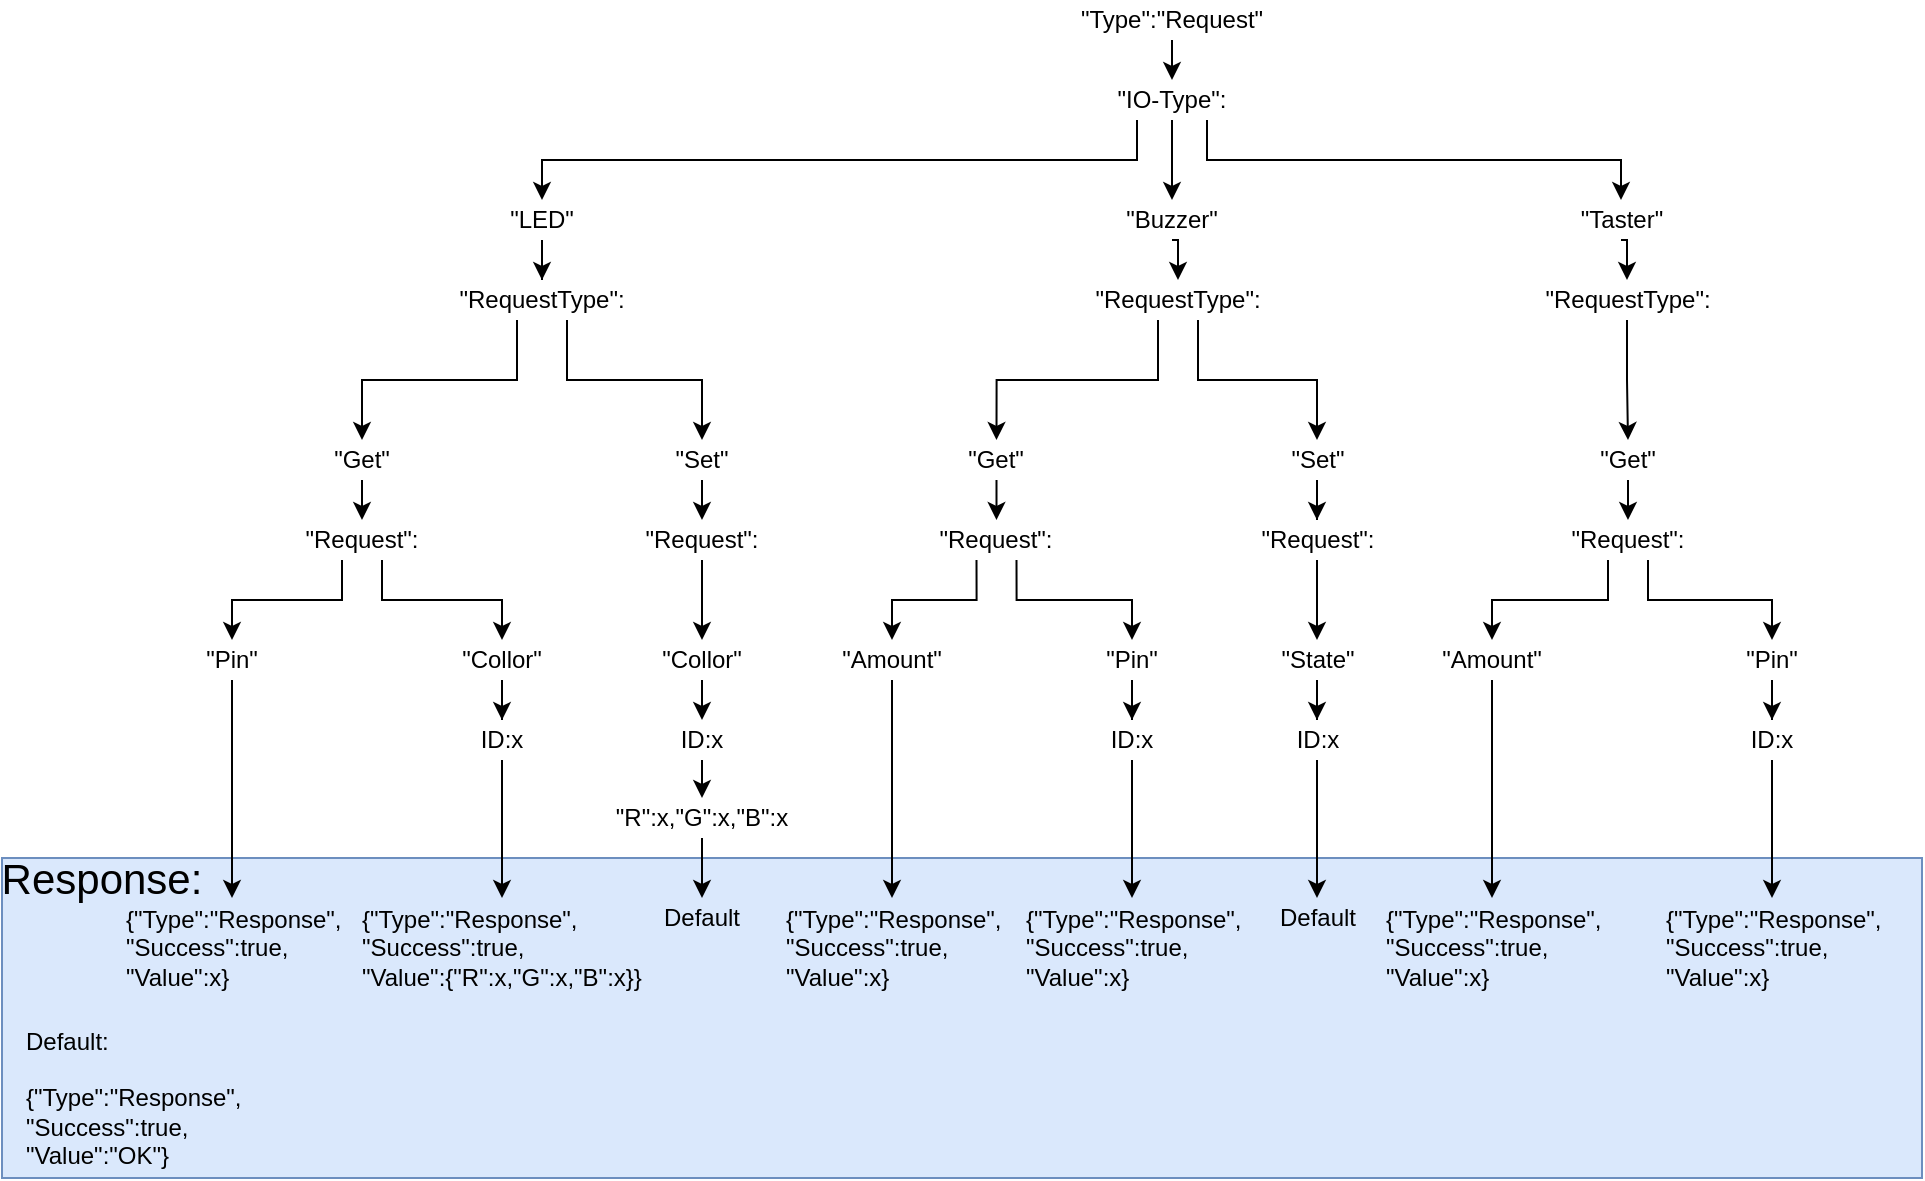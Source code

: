 <mxfile version="14.6.13" type="device"><diagram id="pPmp7qDkxcPNNtQdCRXY" name="Seite-1"><mxGraphModel dx="1851" dy="592" grid="1" gridSize="10" guides="1" tooltips="1" connect="1" arrows="1" fold="1" page="1" pageScale="1" pageWidth="827" pageHeight="1169" math="0" shadow="0"><root><mxCell id="0"/><mxCell id="1" parent="0"/><mxCell id="J5CMwq5qaOZ6lLrPTMzF-108" value="" style="rounded=0;whiteSpace=wrap;html=1;align=left;fillColor=#dae8fc;strokeColor=#6c8ebf;" vertex="1" parent="1"><mxGeometry x="-140" y="580" width="960" height="160" as="geometry"/></mxCell><mxCell id="J5CMwq5qaOZ6lLrPTMzF-2" value="&lt;div&gt;&quot;Type&quot;:&quot;Request&quot;&lt;/div&gt;" style="text;whiteSpace=wrap;html=1;align=center;verticalAlign=middle;" vertex="1" parent="1"><mxGeometry x="390" y="151" width="110" height="20" as="geometry"/></mxCell><mxCell id="J5CMwq5qaOZ6lLrPTMzF-3" value="" style="endArrow=classic;html=1;exitX=0.5;exitY=1;exitDx=0;exitDy=0;entryX=0.5;entryY=0;entryDx=0;entryDy=0;" edge="1" parent="1" source="J5CMwq5qaOZ6lLrPTMzF-2" target="J5CMwq5qaOZ6lLrPTMzF-11"><mxGeometry width="50" height="50" relative="1" as="geometry"><mxPoint x="390" y="301" as="sourcePoint"/><mxPoint x="444.79" y="234" as="targetPoint"/></mxGeometry></mxCell><mxCell id="J5CMwq5qaOZ6lLrPTMzF-10" value="" style="edgeStyle=orthogonalEdgeStyle;rounded=0;orthogonalLoop=1;jettySize=auto;html=1;exitX=0.5;exitY=1;exitDx=0;exitDy=0;" edge="1" parent="1" source="J5CMwq5qaOZ6lLrPTMzF-11" target="J5CMwq5qaOZ6lLrPTMzF-8"><mxGeometry relative="1" as="geometry"><mxPoint x="445" y="256" as="sourcePoint"/></mxGeometry></mxCell><mxCell id="J5CMwq5qaOZ6lLrPTMzF-35" style="edgeStyle=orthogonalEdgeStyle;rounded=0;orthogonalLoop=1;jettySize=auto;html=1;exitX=0.5;exitY=1;exitDx=0;exitDy=0;" edge="1" parent="1" source="J5CMwq5qaOZ6lLrPTMzF-7" target="J5CMwq5qaOZ6lLrPTMzF-15"><mxGeometry relative="1" as="geometry"/></mxCell><mxCell id="J5CMwq5qaOZ6lLrPTMzF-7" value="&quot;LED&quot;" style="text;html=1;strokeColor=none;fillColor=none;align=center;verticalAlign=middle;whiteSpace=wrap;rounded=0;" vertex="1" parent="1"><mxGeometry x="110" y="251" width="40" height="20" as="geometry"/></mxCell><mxCell id="J5CMwq5qaOZ6lLrPTMzF-34" style="edgeStyle=orthogonalEdgeStyle;rounded=0;orthogonalLoop=1;jettySize=auto;html=1;exitX=0.5;exitY=1;exitDx=0;exitDy=0;entryX=0.5;entryY=0;entryDx=0;entryDy=0;" edge="1" parent="1" source="J5CMwq5qaOZ6lLrPTMzF-8" target="J5CMwq5qaOZ6lLrPTMzF-23"><mxGeometry relative="1" as="geometry"/></mxCell><mxCell id="J5CMwq5qaOZ6lLrPTMzF-8" value="&quot;Buzzer&quot;" style="text;html=1;strokeColor=none;fillColor=none;align=center;verticalAlign=middle;whiteSpace=wrap;rounded=0;" vertex="1" parent="1"><mxGeometry x="425" y="251" width="40" height="20" as="geometry"/></mxCell><mxCell id="J5CMwq5qaOZ6lLrPTMzF-33" style="edgeStyle=orthogonalEdgeStyle;rounded=0;orthogonalLoop=1;jettySize=auto;html=1;exitX=0.5;exitY=1;exitDx=0;exitDy=0;entryX=0.5;entryY=0;entryDx=0;entryDy=0;" edge="1" parent="1" source="J5CMwq5qaOZ6lLrPTMzF-9" target="J5CMwq5qaOZ6lLrPTMzF-28"><mxGeometry relative="1" as="geometry"/></mxCell><mxCell id="J5CMwq5qaOZ6lLrPTMzF-9" value="&quot;Taster&quot;" style="text;html=1;strokeColor=none;fillColor=none;align=center;verticalAlign=middle;whiteSpace=wrap;rounded=0;" vertex="1" parent="1"><mxGeometry x="649.5" y="251" width="40" height="20" as="geometry"/></mxCell><mxCell id="J5CMwq5qaOZ6lLrPTMzF-12" style="edgeStyle=orthogonalEdgeStyle;rounded=0;orthogonalLoop=1;jettySize=auto;html=1;exitX=0.25;exitY=1;exitDx=0;exitDy=0;entryX=0.5;entryY=0;entryDx=0;entryDy=0;" edge="1" parent="1" source="J5CMwq5qaOZ6lLrPTMzF-11" target="J5CMwq5qaOZ6lLrPTMzF-7"><mxGeometry relative="1" as="geometry"/></mxCell><mxCell id="J5CMwq5qaOZ6lLrPTMzF-13" style="edgeStyle=orthogonalEdgeStyle;rounded=0;orthogonalLoop=1;jettySize=auto;html=1;exitX=0.75;exitY=1;exitDx=0;exitDy=0;entryX=0.5;entryY=0;entryDx=0;entryDy=0;" edge="1" parent="1" source="J5CMwq5qaOZ6lLrPTMzF-11" target="J5CMwq5qaOZ6lLrPTMzF-9"><mxGeometry relative="1" as="geometry"/></mxCell><mxCell id="J5CMwq5qaOZ6lLrPTMzF-11" value="&quot;IO-Type&quot;:" style="text;html=1;strokeColor=none;fillColor=none;align=center;verticalAlign=middle;whiteSpace=wrap;rounded=0;" vertex="1" parent="1"><mxGeometry x="410" y="191" width="70" height="20" as="geometry"/></mxCell><mxCell id="J5CMwq5qaOZ6lLrPTMzF-19" style="edgeStyle=orthogonalEdgeStyle;rounded=0;orthogonalLoop=1;jettySize=auto;html=1;exitX=0.25;exitY=1;exitDx=0;exitDy=0;entryX=0.5;entryY=0;entryDx=0;entryDy=0;" edge="1" parent="1" source="J5CMwq5qaOZ6lLrPTMzF-15" target="J5CMwq5qaOZ6lLrPTMzF-17"><mxGeometry relative="1" as="geometry"/></mxCell><mxCell id="J5CMwq5qaOZ6lLrPTMzF-20" style="edgeStyle=orthogonalEdgeStyle;rounded=0;orthogonalLoop=1;jettySize=auto;html=1;exitX=0.75;exitY=1;exitDx=0;exitDy=0;entryX=0.5;entryY=0;entryDx=0;entryDy=0;" edge="1" parent="1" source="J5CMwq5qaOZ6lLrPTMzF-15" target="J5CMwq5qaOZ6lLrPTMzF-18"><mxGeometry relative="1" as="geometry"/></mxCell><mxCell id="J5CMwq5qaOZ6lLrPTMzF-15" value="&quot;RequestType&quot;:" style="text;html=1;strokeColor=none;fillColor=none;align=center;verticalAlign=middle;whiteSpace=wrap;rounded=0;" vertex="1" parent="1"><mxGeometry x="105" y="291" width="50" height="20" as="geometry"/></mxCell><mxCell id="J5CMwq5qaOZ6lLrPTMzF-41" style="edgeStyle=orthogonalEdgeStyle;rounded=0;orthogonalLoop=1;jettySize=auto;html=1;exitX=0.5;exitY=1;exitDx=0;exitDy=0;entryX=0.5;entryY=0;entryDx=0;entryDy=0;" edge="1" parent="1" source="J5CMwq5qaOZ6lLrPTMzF-17" target="J5CMwq5qaOZ6lLrPTMzF-36"><mxGeometry relative="1" as="geometry"/></mxCell><mxCell id="J5CMwq5qaOZ6lLrPTMzF-17" value="&quot;Get&quot;" style="text;html=1;strokeColor=none;fillColor=none;align=center;verticalAlign=middle;whiteSpace=wrap;rounded=0;" vertex="1" parent="1"><mxGeometry x="20" y="371" width="40" height="20" as="geometry"/></mxCell><mxCell id="J5CMwq5qaOZ6lLrPTMzF-42" style="edgeStyle=orthogonalEdgeStyle;rounded=0;orthogonalLoop=1;jettySize=auto;html=1;exitX=0.5;exitY=1;exitDx=0;exitDy=0;entryX=0.5;entryY=0;entryDx=0;entryDy=0;" edge="1" parent="1" source="J5CMwq5qaOZ6lLrPTMzF-18" target="J5CMwq5qaOZ6lLrPTMzF-37"><mxGeometry relative="1" as="geometry"/></mxCell><mxCell id="J5CMwq5qaOZ6lLrPTMzF-18" value="&quot;Set&quot;" style="text;html=1;strokeColor=none;fillColor=none;align=center;verticalAlign=middle;whiteSpace=wrap;rounded=0;" vertex="1" parent="1"><mxGeometry x="190" y="371" width="40" height="20" as="geometry"/></mxCell><mxCell id="J5CMwq5qaOZ6lLrPTMzF-21" style="edgeStyle=orthogonalEdgeStyle;rounded=0;orthogonalLoop=1;jettySize=auto;html=1;exitX=0.25;exitY=1;exitDx=0;exitDy=0;entryX=0.5;entryY=0;entryDx=0;entryDy=0;" edge="1" parent="1" source="J5CMwq5qaOZ6lLrPTMzF-23" target="J5CMwq5qaOZ6lLrPTMzF-24"><mxGeometry relative="1" as="geometry"/></mxCell><mxCell id="J5CMwq5qaOZ6lLrPTMzF-22" style="edgeStyle=orthogonalEdgeStyle;rounded=0;orthogonalLoop=1;jettySize=auto;html=1;exitX=0.75;exitY=1;exitDx=0;exitDy=0;entryX=0.5;entryY=0;entryDx=0;entryDy=0;" edge="1" parent="1" source="J5CMwq5qaOZ6lLrPTMzF-23" target="J5CMwq5qaOZ6lLrPTMzF-25"><mxGeometry relative="1" as="geometry"/></mxCell><mxCell id="J5CMwq5qaOZ6lLrPTMzF-23" value="&quot;RequestType&quot;:" style="text;html=1;strokeColor=none;fillColor=none;align=center;verticalAlign=middle;whiteSpace=wrap;rounded=0;" vertex="1" parent="1"><mxGeometry x="428" y="291" width="40" height="20" as="geometry"/></mxCell><mxCell id="J5CMwq5qaOZ6lLrPTMzF-43" style="edgeStyle=orthogonalEdgeStyle;rounded=0;orthogonalLoop=1;jettySize=auto;html=1;exitX=0.5;exitY=1;exitDx=0;exitDy=0;entryX=0.5;entryY=0;entryDx=0;entryDy=0;" edge="1" parent="1" source="J5CMwq5qaOZ6lLrPTMzF-24" target="J5CMwq5qaOZ6lLrPTMzF-38"><mxGeometry relative="1" as="geometry"/></mxCell><mxCell id="J5CMwq5qaOZ6lLrPTMzF-24" value="&quot;Get&quot;" style="text;html=1;strokeColor=none;fillColor=none;align=center;verticalAlign=middle;whiteSpace=wrap;rounded=0;" vertex="1" parent="1"><mxGeometry x="337.25" y="371" width="40" height="20" as="geometry"/></mxCell><mxCell id="J5CMwq5qaOZ6lLrPTMzF-44" style="edgeStyle=orthogonalEdgeStyle;rounded=0;orthogonalLoop=1;jettySize=auto;html=1;entryX=0.5;entryY=0;entryDx=0;entryDy=0;" edge="1" parent="1" source="J5CMwq5qaOZ6lLrPTMzF-25" target="J5CMwq5qaOZ6lLrPTMzF-39"><mxGeometry relative="1" as="geometry"/></mxCell><mxCell id="J5CMwq5qaOZ6lLrPTMzF-25" value="&quot;Set&quot;" style="text;html=1;strokeColor=none;fillColor=none;align=center;verticalAlign=middle;whiteSpace=wrap;rounded=0;" vertex="1" parent="1"><mxGeometry x="497.5" y="371" width="40" height="20" as="geometry"/></mxCell><mxCell id="J5CMwq5qaOZ6lLrPTMzF-26" style="edgeStyle=orthogonalEdgeStyle;rounded=0;orthogonalLoop=1;jettySize=auto;html=1;exitX=0.5;exitY=1;exitDx=0;exitDy=0;entryX=0.5;entryY=0;entryDx=0;entryDy=0;" edge="1" parent="1" source="J5CMwq5qaOZ6lLrPTMzF-28" target="J5CMwq5qaOZ6lLrPTMzF-29"><mxGeometry relative="1" as="geometry"/></mxCell><mxCell id="J5CMwq5qaOZ6lLrPTMzF-28" value="&quot;RequestType&quot;:" style="text;html=1;strokeColor=none;fillColor=none;align=center;verticalAlign=middle;whiteSpace=wrap;rounded=0;" vertex="1" parent="1"><mxGeometry x="652.5" y="291" width="40" height="20" as="geometry"/></mxCell><mxCell id="J5CMwq5qaOZ6lLrPTMzF-45" style="edgeStyle=orthogonalEdgeStyle;rounded=0;orthogonalLoop=1;jettySize=auto;html=1;exitX=0.5;exitY=1;exitDx=0;exitDy=0;entryX=0.5;entryY=0;entryDx=0;entryDy=0;" edge="1" parent="1" source="J5CMwq5qaOZ6lLrPTMzF-29" target="J5CMwq5qaOZ6lLrPTMzF-40"><mxGeometry relative="1" as="geometry"/></mxCell><mxCell id="J5CMwq5qaOZ6lLrPTMzF-29" value="&quot;Get&quot;" style="text;html=1;strokeColor=none;fillColor=none;align=center;verticalAlign=middle;whiteSpace=wrap;rounded=0;" vertex="1" parent="1"><mxGeometry x="653" y="371" width="40" height="20" as="geometry"/></mxCell><mxCell id="J5CMwq5qaOZ6lLrPTMzF-73" style="edgeStyle=orthogonalEdgeStyle;rounded=0;orthogonalLoop=1;jettySize=auto;html=1;exitX=0.25;exitY=1;exitDx=0;exitDy=0;entryX=0.5;entryY=0;entryDx=0;entryDy=0;" edge="1" parent="1" source="J5CMwq5qaOZ6lLrPTMzF-36" target="J5CMwq5qaOZ6lLrPTMzF-68"><mxGeometry relative="1" as="geometry"/></mxCell><mxCell id="J5CMwq5qaOZ6lLrPTMzF-74" style="edgeStyle=orthogonalEdgeStyle;rounded=0;orthogonalLoop=1;jettySize=auto;html=1;exitX=0.75;exitY=1;exitDx=0;exitDy=0;entryX=0.5;entryY=0;entryDx=0;entryDy=0;" edge="1" parent="1" source="J5CMwq5qaOZ6lLrPTMzF-36" target="J5CMwq5qaOZ6lLrPTMzF-71"><mxGeometry relative="1" as="geometry"/></mxCell><mxCell id="J5CMwq5qaOZ6lLrPTMzF-36" value="&lt;div&gt;&quot;Request&quot;:&lt;/div&gt;" style="text;html=1;strokeColor=none;fillColor=none;align=center;verticalAlign=middle;whiteSpace=wrap;rounded=0;" vertex="1" parent="1"><mxGeometry x="20" y="411" width="40" height="20" as="geometry"/></mxCell><mxCell id="J5CMwq5qaOZ6lLrPTMzF-78" style="edgeStyle=orthogonalEdgeStyle;rounded=0;orthogonalLoop=1;jettySize=auto;html=1;exitX=0.5;exitY=1;exitDx=0;exitDy=0;entryX=0.5;entryY=0;entryDx=0;entryDy=0;" edge="1" parent="1" source="J5CMwq5qaOZ6lLrPTMzF-37" target="J5CMwq5qaOZ6lLrPTMzF-76"><mxGeometry relative="1" as="geometry"/></mxCell><mxCell id="J5CMwq5qaOZ6lLrPTMzF-37" value="&lt;div&gt;&quot;Request&quot;:&lt;/div&gt;" style="text;html=1;strokeColor=none;fillColor=none;align=center;verticalAlign=middle;whiteSpace=wrap;rounded=0;" vertex="1" parent="1"><mxGeometry x="190" y="411" width="40" height="20" as="geometry"/></mxCell><mxCell id="J5CMwq5qaOZ6lLrPTMzF-66" style="edgeStyle=orthogonalEdgeStyle;rounded=0;orthogonalLoop=1;jettySize=auto;html=1;exitX=0.5;exitY=1;exitDx=0;exitDy=0;entryX=0.5;entryY=0;entryDx=0;entryDy=0;" edge="1" parent="1" source="J5CMwq5qaOZ6lLrPTMzF-39" target="J5CMwq5qaOZ6lLrPTMzF-64"><mxGeometry relative="1" as="geometry"/></mxCell><mxCell id="J5CMwq5qaOZ6lLrPTMzF-38" value="&lt;div&gt;&quot;Request&quot;:&lt;/div&gt;" style="text;html=1;strokeColor=none;fillColor=none;align=center;verticalAlign=middle;whiteSpace=wrap;rounded=0;" vertex="1" parent="1"><mxGeometry x="337.25" y="411" width="40" height="20" as="geometry"/></mxCell><mxCell id="J5CMwq5qaOZ6lLrPTMzF-39" value="&lt;div&gt;&quot;Request&quot;:&lt;/div&gt;" style="text;html=1;strokeColor=none;fillColor=none;align=center;verticalAlign=middle;whiteSpace=wrap;rounded=0;" vertex="1" parent="1"><mxGeometry x="497.5" y="411" width="40" height="20" as="geometry"/></mxCell><mxCell id="J5CMwq5qaOZ6lLrPTMzF-51" style="edgeStyle=orthogonalEdgeStyle;rounded=0;orthogonalLoop=1;jettySize=auto;html=1;exitX=0.25;exitY=1;exitDx=0;exitDy=0;entryX=0.5;entryY=0;entryDx=0;entryDy=0;" edge="1" parent="1" source="J5CMwq5qaOZ6lLrPTMzF-40" target="J5CMwq5qaOZ6lLrPTMzF-48"><mxGeometry relative="1" as="geometry"/></mxCell><mxCell id="J5CMwq5qaOZ6lLrPTMzF-52" style="edgeStyle=orthogonalEdgeStyle;rounded=0;orthogonalLoop=1;jettySize=auto;html=1;exitX=0.75;exitY=1;exitDx=0;exitDy=0;entryX=0.5;entryY=0;entryDx=0;entryDy=0;" edge="1" parent="1" source="J5CMwq5qaOZ6lLrPTMzF-40" target="J5CMwq5qaOZ6lLrPTMzF-49"><mxGeometry relative="1" as="geometry"/></mxCell><mxCell id="J5CMwq5qaOZ6lLrPTMzF-40" value="&lt;div&gt;&quot;Request&quot;:&lt;/div&gt;" style="text;html=1;strokeColor=none;fillColor=none;align=center;verticalAlign=middle;whiteSpace=wrap;rounded=0;" vertex="1" parent="1"><mxGeometry x="653" y="411" width="40" height="20" as="geometry"/></mxCell><mxCell id="J5CMwq5qaOZ6lLrPTMzF-102" style="edgeStyle=orthogonalEdgeStyle;rounded=0;orthogonalLoop=1;jettySize=auto;html=1;exitX=0.5;exitY=1;exitDx=0;exitDy=0;entryX=0.5;entryY=0;entryDx=0;entryDy=0;" edge="1" parent="1" source="J5CMwq5qaOZ6lLrPTMzF-48" target="J5CMwq5qaOZ6lLrPTMzF-96"><mxGeometry relative="1" as="geometry"/></mxCell><mxCell id="J5CMwq5qaOZ6lLrPTMzF-48" value="&quot;Amount&quot;" style="text;html=1;strokeColor=none;fillColor=none;align=center;verticalAlign=middle;whiteSpace=wrap;rounded=0;" vertex="1" parent="1"><mxGeometry x="585" y="471" width="40" height="20" as="geometry"/></mxCell><mxCell id="J5CMwq5qaOZ6lLrPTMzF-53" style="edgeStyle=orthogonalEdgeStyle;rounded=0;orthogonalLoop=1;jettySize=auto;html=1;exitX=0.5;exitY=1;exitDx=0;exitDy=0;" edge="1" parent="1" source="J5CMwq5qaOZ6lLrPTMzF-49" target="J5CMwq5qaOZ6lLrPTMzF-50"><mxGeometry relative="1" as="geometry"/></mxCell><mxCell id="J5CMwq5qaOZ6lLrPTMzF-49" value="&quot;Pin&quot;" style="text;html=1;strokeColor=none;fillColor=none;align=center;verticalAlign=middle;whiteSpace=wrap;rounded=0;" vertex="1" parent="1"><mxGeometry x="725" y="471" width="40" height="20" as="geometry"/></mxCell><mxCell id="J5CMwq5qaOZ6lLrPTMzF-103" style="edgeStyle=orthogonalEdgeStyle;rounded=0;orthogonalLoop=1;jettySize=auto;html=1;exitX=0.5;exitY=1;exitDx=0;exitDy=0;entryX=0.5;entryY=0;entryDx=0;entryDy=0;" edge="1" parent="1" source="J5CMwq5qaOZ6lLrPTMzF-50" target="J5CMwq5qaOZ6lLrPTMzF-97"><mxGeometry relative="1" as="geometry"/></mxCell><mxCell id="J5CMwq5qaOZ6lLrPTMzF-50" value="ID:x" style="text;html=1;strokeColor=none;fillColor=none;align=center;verticalAlign=middle;whiteSpace=wrap;rounded=0;" vertex="1" parent="1"><mxGeometry x="725" y="511" width="40" height="20" as="geometry"/></mxCell><mxCell id="J5CMwq5qaOZ6lLrPTMzF-55" style="edgeStyle=orthogonalEdgeStyle;rounded=0;orthogonalLoop=1;jettySize=auto;html=1;exitX=0.25;exitY=1;exitDx=0;exitDy=0;entryX=0.5;entryY=0;entryDx=0;entryDy=0;" edge="1" parent="1" source="J5CMwq5qaOZ6lLrPTMzF-38" target="J5CMwq5qaOZ6lLrPTMzF-58"><mxGeometry relative="1" as="geometry"><mxPoint x="475.25" y="431" as="sourcePoint"/><Array as="points"><mxPoint x="347" y="451"/><mxPoint x="305" y="451"/></Array></mxGeometry></mxCell><mxCell id="J5CMwq5qaOZ6lLrPTMzF-56" style="edgeStyle=orthogonalEdgeStyle;rounded=0;orthogonalLoop=1;jettySize=auto;html=1;entryX=0.5;entryY=0;entryDx=0;entryDy=0;exitX=0.75;exitY=1;exitDx=0;exitDy=0;" edge="1" parent="1" source="J5CMwq5qaOZ6lLrPTMzF-38" target="J5CMwq5qaOZ6lLrPTMzF-60"><mxGeometry relative="1" as="geometry"><mxPoint x="495.75" y="431" as="sourcePoint"/><Array as="points"><mxPoint x="367" y="451"/><mxPoint x="425" y="451"/></Array></mxGeometry></mxCell><mxCell id="J5CMwq5qaOZ6lLrPTMzF-100" style="edgeStyle=orthogonalEdgeStyle;rounded=0;orthogonalLoop=1;jettySize=auto;html=1;exitX=0.5;exitY=1;exitDx=0;exitDy=0;entryX=0.5;entryY=0;entryDx=0;entryDy=0;" edge="1" parent="1" source="J5CMwq5qaOZ6lLrPTMzF-58" target="J5CMwq5qaOZ6lLrPTMzF-94"><mxGeometry relative="1" as="geometry"/></mxCell><mxCell id="J5CMwq5qaOZ6lLrPTMzF-58" value="&quot;Amount&quot;" style="text;html=1;strokeColor=none;fillColor=none;align=center;verticalAlign=middle;whiteSpace=wrap;rounded=0;" vertex="1" parent="1"><mxGeometry x="285" y="471" width="40" height="20" as="geometry"/></mxCell><mxCell id="J5CMwq5qaOZ6lLrPTMzF-59" style="edgeStyle=orthogonalEdgeStyle;rounded=0;orthogonalLoop=1;jettySize=auto;html=1;exitX=0.5;exitY=1;exitDx=0;exitDy=0;" edge="1" parent="1" source="J5CMwq5qaOZ6lLrPTMzF-60" target="J5CMwq5qaOZ6lLrPTMzF-61"><mxGeometry relative="1" as="geometry"/></mxCell><mxCell id="J5CMwq5qaOZ6lLrPTMzF-60" value="&quot;Pin&quot;" style="text;html=1;strokeColor=none;fillColor=none;align=center;verticalAlign=middle;whiteSpace=wrap;rounded=0;" vertex="1" parent="1"><mxGeometry x="405" y="471" width="40" height="20" as="geometry"/></mxCell><mxCell id="J5CMwq5qaOZ6lLrPTMzF-99" style="edgeStyle=orthogonalEdgeStyle;rounded=0;orthogonalLoop=1;jettySize=auto;html=1;exitX=0.5;exitY=1;exitDx=0;exitDy=0;entryX=0.5;entryY=0;entryDx=0;entryDy=0;" edge="1" parent="1" source="J5CMwq5qaOZ6lLrPTMzF-61" target="J5CMwq5qaOZ6lLrPTMzF-95"><mxGeometry relative="1" as="geometry"/></mxCell><mxCell id="J5CMwq5qaOZ6lLrPTMzF-61" value="ID:x" style="text;html=1;strokeColor=none;fillColor=none;align=center;verticalAlign=middle;whiteSpace=wrap;rounded=0;" vertex="1" parent="1"><mxGeometry x="405" y="511" width="40" height="20" as="geometry"/></mxCell><mxCell id="J5CMwq5qaOZ6lLrPTMzF-63" style="edgeStyle=orthogonalEdgeStyle;rounded=0;orthogonalLoop=1;jettySize=auto;html=1;exitX=0.5;exitY=1;exitDx=0;exitDy=0;" edge="1" parent="1" source="J5CMwq5qaOZ6lLrPTMzF-64" target="J5CMwq5qaOZ6lLrPTMzF-65"><mxGeometry relative="1" as="geometry"/></mxCell><mxCell id="J5CMwq5qaOZ6lLrPTMzF-64" value="&quot;State&quot;" style="text;html=1;strokeColor=none;fillColor=none;align=center;verticalAlign=middle;whiteSpace=wrap;rounded=0;" vertex="1" parent="1"><mxGeometry x="497.5" y="471" width="40" height="20" as="geometry"/></mxCell><mxCell id="J5CMwq5qaOZ6lLrPTMzF-101" style="edgeStyle=orthogonalEdgeStyle;rounded=0;orthogonalLoop=1;jettySize=auto;html=1;exitX=0.5;exitY=1;exitDx=0;exitDy=0;entryX=0.5;entryY=0;entryDx=0;entryDy=0;" edge="1" parent="1" source="J5CMwq5qaOZ6lLrPTMzF-65" target="J5CMwq5qaOZ6lLrPTMzF-86"><mxGeometry relative="1" as="geometry"/></mxCell><mxCell id="J5CMwq5qaOZ6lLrPTMzF-65" value="ID:x" style="text;html=1;strokeColor=none;fillColor=none;align=center;verticalAlign=middle;whiteSpace=wrap;rounded=0;" vertex="1" parent="1"><mxGeometry x="497.5" y="511" width="40" height="20" as="geometry"/></mxCell><mxCell id="J5CMwq5qaOZ6lLrPTMzF-106" style="edgeStyle=orthogonalEdgeStyle;rounded=0;orthogonalLoop=1;jettySize=auto;html=1;exitX=0.5;exitY=1;exitDx=0;exitDy=0;entryX=0.5;entryY=0;entryDx=0;entryDy=0;" edge="1" parent="1" source="J5CMwq5qaOZ6lLrPTMzF-68" target="J5CMwq5qaOZ6lLrPTMzF-89"><mxGeometry relative="1" as="geometry"/></mxCell><mxCell id="J5CMwq5qaOZ6lLrPTMzF-68" value="&quot;Pin&quot;" style="text;html=1;strokeColor=none;fillColor=none;align=center;verticalAlign=middle;whiteSpace=wrap;rounded=0;" vertex="1" parent="1"><mxGeometry x="-45" y="471" width="40" height="20" as="geometry"/></mxCell><mxCell id="J5CMwq5qaOZ6lLrPTMzF-70" style="edgeStyle=orthogonalEdgeStyle;rounded=0;orthogonalLoop=1;jettySize=auto;html=1;exitX=0.5;exitY=1;exitDx=0;exitDy=0;" edge="1" parent="1" source="J5CMwq5qaOZ6lLrPTMzF-71" target="J5CMwq5qaOZ6lLrPTMzF-72"><mxGeometry relative="1" as="geometry"/></mxCell><mxCell id="J5CMwq5qaOZ6lLrPTMzF-71" value="&quot;Collor&quot;" style="text;html=1;strokeColor=none;fillColor=none;align=center;verticalAlign=middle;whiteSpace=wrap;rounded=0;" vertex="1" parent="1"><mxGeometry x="90" y="471" width="40" height="20" as="geometry"/></mxCell><mxCell id="J5CMwq5qaOZ6lLrPTMzF-105" style="edgeStyle=orthogonalEdgeStyle;rounded=0;orthogonalLoop=1;jettySize=auto;html=1;exitX=0.5;exitY=1;exitDx=0;exitDy=0;entryX=0.5;entryY=0;entryDx=0;entryDy=0;" edge="1" parent="1" source="J5CMwq5qaOZ6lLrPTMzF-72" target="J5CMwq5qaOZ6lLrPTMzF-91"><mxGeometry relative="1" as="geometry"/></mxCell><mxCell id="J5CMwq5qaOZ6lLrPTMzF-72" value="ID:x" style="text;html=1;strokeColor=none;fillColor=none;align=center;verticalAlign=middle;whiteSpace=wrap;rounded=0;" vertex="1" parent="1"><mxGeometry x="90" y="511" width="40" height="20" as="geometry"/></mxCell><mxCell id="J5CMwq5qaOZ6lLrPTMzF-107" style="edgeStyle=orthogonalEdgeStyle;rounded=0;orthogonalLoop=1;jettySize=auto;html=1;exitX=0.5;exitY=1;exitDx=0;exitDy=0;entryX=0.5;entryY=0;entryDx=0;entryDy=0;" edge="1" parent="1" source="J5CMwq5qaOZ6lLrPTMzF-76" target="J5CMwq5qaOZ6lLrPTMzF-77"><mxGeometry relative="1" as="geometry"/></mxCell><mxCell id="J5CMwq5qaOZ6lLrPTMzF-76" value="&quot;Collor&quot;" style="text;html=1;strokeColor=none;fillColor=none;align=center;verticalAlign=middle;whiteSpace=wrap;rounded=0;" vertex="1" parent="1"><mxGeometry x="190" y="471" width="40" height="20" as="geometry"/></mxCell><mxCell id="J5CMwq5qaOZ6lLrPTMzF-80" style="edgeStyle=orthogonalEdgeStyle;rounded=0;orthogonalLoop=1;jettySize=auto;html=1;exitX=0.5;exitY=1;exitDx=0;exitDy=0;entryX=0.5;entryY=0;entryDx=0;entryDy=0;" edge="1" parent="1" source="J5CMwq5qaOZ6lLrPTMzF-77" target="J5CMwq5qaOZ6lLrPTMzF-79"><mxGeometry relative="1" as="geometry"><mxPoint x="210" y="536" as="targetPoint"/></mxGeometry></mxCell><mxCell id="J5CMwq5qaOZ6lLrPTMzF-77" value="ID:x" style="text;html=1;strokeColor=none;fillColor=none;align=center;verticalAlign=middle;whiteSpace=wrap;rounded=0;" vertex="1" parent="1"><mxGeometry x="190" y="511" width="40" height="20" as="geometry"/></mxCell><mxCell id="J5CMwq5qaOZ6lLrPTMzF-104" style="edgeStyle=orthogonalEdgeStyle;rounded=0;orthogonalLoop=1;jettySize=auto;html=1;exitX=0.5;exitY=1;exitDx=0;exitDy=0;entryX=0.5;entryY=0;entryDx=0;entryDy=0;" edge="1" parent="1" source="J5CMwq5qaOZ6lLrPTMzF-79" target="J5CMwq5qaOZ6lLrPTMzF-85"><mxGeometry relative="1" as="geometry"/></mxCell><mxCell id="J5CMwq5qaOZ6lLrPTMzF-79" value="&quot;R&quot;:x,&quot;G&quot;:x,&quot;B&quot;:x" style="text;html=1;strokeColor=none;fillColor=none;align=center;verticalAlign=middle;whiteSpace=wrap;rounded=0;" vertex="1" parent="1"><mxGeometry x="190" y="550" width="40" height="20" as="geometry"/></mxCell><mxCell id="J5CMwq5qaOZ6lLrPTMzF-83" value="Response:" style="text;html=1;strokeColor=none;fillColor=none;align=center;verticalAlign=middle;whiteSpace=wrap;rounded=0;fontSize=21;" vertex="1" parent="1"><mxGeometry x="-110" y="580" width="40" height="20" as="geometry"/></mxCell><mxCell id="J5CMwq5qaOZ6lLrPTMzF-84" value="Default:&lt;br&gt;&lt;br&gt;{&quot;Type&quot;:&quot;Response&quot;,&lt;br&gt;&quot;Success&quot;:true,&lt;br&gt;&quot;Value&quot;:&quot;OK&quot;}" style="text;html=1;strokeColor=none;fillColor=none;align=left;verticalAlign=middle;whiteSpace=wrap;rounded=0;" vertex="1" parent="1"><mxGeometry x="-130" y="670" width="100" height="60" as="geometry"/></mxCell><mxCell id="J5CMwq5qaOZ6lLrPTMzF-85" value="Default" style="text;html=1;strokeColor=none;fillColor=none;align=center;verticalAlign=middle;whiteSpace=wrap;rounded=0;" vertex="1" parent="1"><mxGeometry x="190" y="600" width="40" height="20" as="geometry"/></mxCell><mxCell id="J5CMwq5qaOZ6lLrPTMzF-86" value="Default" style="text;html=1;strokeColor=none;fillColor=none;align=center;verticalAlign=middle;whiteSpace=wrap;rounded=0;" vertex="1" parent="1"><mxGeometry x="497.5" y="600" width="40" height="20" as="geometry"/></mxCell><mxCell id="J5CMwq5qaOZ6lLrPTMzF-89" value="&lt;span&gt;{&quot;Type&quot;:&quot;Response&quot;,&lt;/span&gt;&lt;br&gt;&lt;span&gt;&quot;Success&quot;:true,&lt;/span&gt;&lt;br&gt;&lt;span&gt;&quot;Value&quot;:x}&lt;/span&gt;" style="text;html=1;strokeColor=none;fillColor=none;align=left;verticalAlign=middle;whiteSpace=wrap;rounded=0;" vertex="1" parent="1"><mxGeometry x="-80" y="600" width="110" height="50" as="geometry"/></mxCell><mxCell id="J5CMwq5qaOZ6lLrPTMzF-91" value="&lt;span&gt;{&quot;Type&quot;:&quot;Response&quot;,&lt;/span&gt;&lt;br&gt;&lt;span&gt;&quot;Success&quot;:true,&lt;/span&gt;&lt;br&gt;&lt;span&gt;&quot;Value&quot;:{&lt;/span&gt;&lt;span style=&quot;text-align: center&quot;&gt;&quot;R&quot;:x,&quot;G&quot;:x,&quot;B&quot;:x&lt;/span&gt;&lt;span&gt;}}&lt;/span&gt;" style="text;html=1;strokeColor=none;fillColor=none;align=left;verticalAlign=middle;whiteSpace=wrap;rounded=0;" vertex="1" parent="1"><mxGeometry x="37.5" y="600" width="145" height="50" as="geometry"/></mxCell><mxCell id="J5CMwq5qaOZ6lLrPTMzF-94" value="&lt;span&gt;{&quot;Type&quot;:&quot;Response&quot;,&lt;/span&gt;&lt;br&gt;&lt;span&gt;&quot;Success&quot;:true,&lt;/span&gt;&lt;br&gt;&lt;span&gt;&quot;Value&quot;:x}&lt;/span&gt;" style="text;html=1;strokeColor=none;fillColor=none;align=left;verticalAlign=middle;whiteSpace=wrap;rounded=0;" vertex="1" parent="1"><mxGeometry x="250" y="600" width="110" height="50" as="geometry"/></mxCell><mxCell id="J5CMwq5qaOZ6lLrPTMzF-95" value="&lt;span&gt;{&quot;Type&quot;:&quot;Response&quot;,&lt;/span&gt;&lt;br&gt;&lt;span&gt;&quot;Success&quot;:true,&lt;/span&gt;&lt;br&gt;&lt;span&gt;&quot;Value&quot;:x}&lt;/span&gt;" style="text;html=1;strokeColor=none;fillColor=none;align=left;verticalAlign=middle;whiteSpace=wrap;rounded=0;" vertex="1" parent="1"><mxGeometry x="370" y="600" width="110" height="50" as="geometry"/></mxCell><mxCell id="J5CMwq5qaOZ6lLrPTMzF-96" value="&lt;span&gt;{&quot;Type&quot;:&quot;Response&quot;,&lt;/span&gt;&lt;br&gt;&lt;span&gt;&quot;Success&quot;:true,&lt;/span&gt;&lt;br&gt;&lt;span&gt;&quot;Value&quot;:x}&lt;/span&gt;" style="text;html=1;strokeColor=none;fillColor=none;align=left;verticalAlign=middle;whiteSpace=wrap;rounded=0;" vertex="1" parent="1"><mxGeometry x="550" y="600" width="110" height="50" as="geometry"/></mxCell><mxCell id="J5CMwq5qaOZ6lLrPTMzF-97" value="&lt;span&gt;{&quot;Type&quot;:&quot;Response&quot;,&lt;/span&gt;&lt;br&gt;&lt;span&gt;&quot;Success&quot;:true,&lt;/span&gt;&lt;br&gt;&lt;span&gt;&quot;Value&quot;:x}&lt;/span&gt;" style="text;html=1;strokeColor=none;fillColor=none;align=left;verticalAlign=middle;whiteSpace=wrap;rounded=0;" vertex="1" parent="1"><mxGeometry x="690" y="600" width="110" height="50" as="geometry"/></mxCell></root></mxGraphModel></diagram></mxfile>